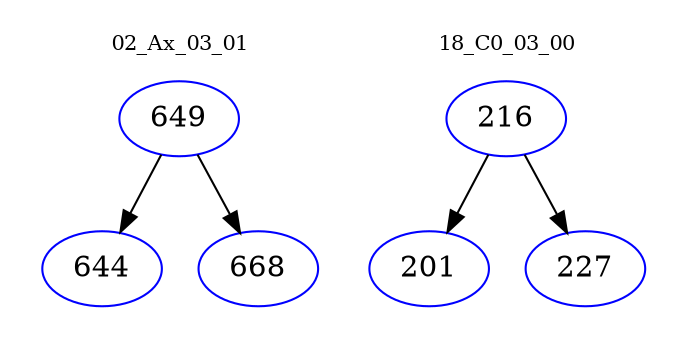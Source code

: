 digraph{
subgraph cluster_0 {
color = white
label = "02_Ax_03_01";
fontsize=10;
T0_649 [label="649", color="blue"]
T0_649 -> T0_644 [color="black"]
T0_644 [label="644", color="blue"]
T0_649 -> T0_668 [color="black"]
T0_668 [label="668", color="blue"]
}
subgraph cluster_1 {
color = white
label = "18_C0_03_00";
fontsize=10;
T1_216 [label="216", color="blue"]
T1_216 -> T1_201 [color="black"]
T1_201 [label="201", color="blue"]
T1_216 -> T1_227 [color="black"]
T1_227 [label="227", color="blue"]
}
}

